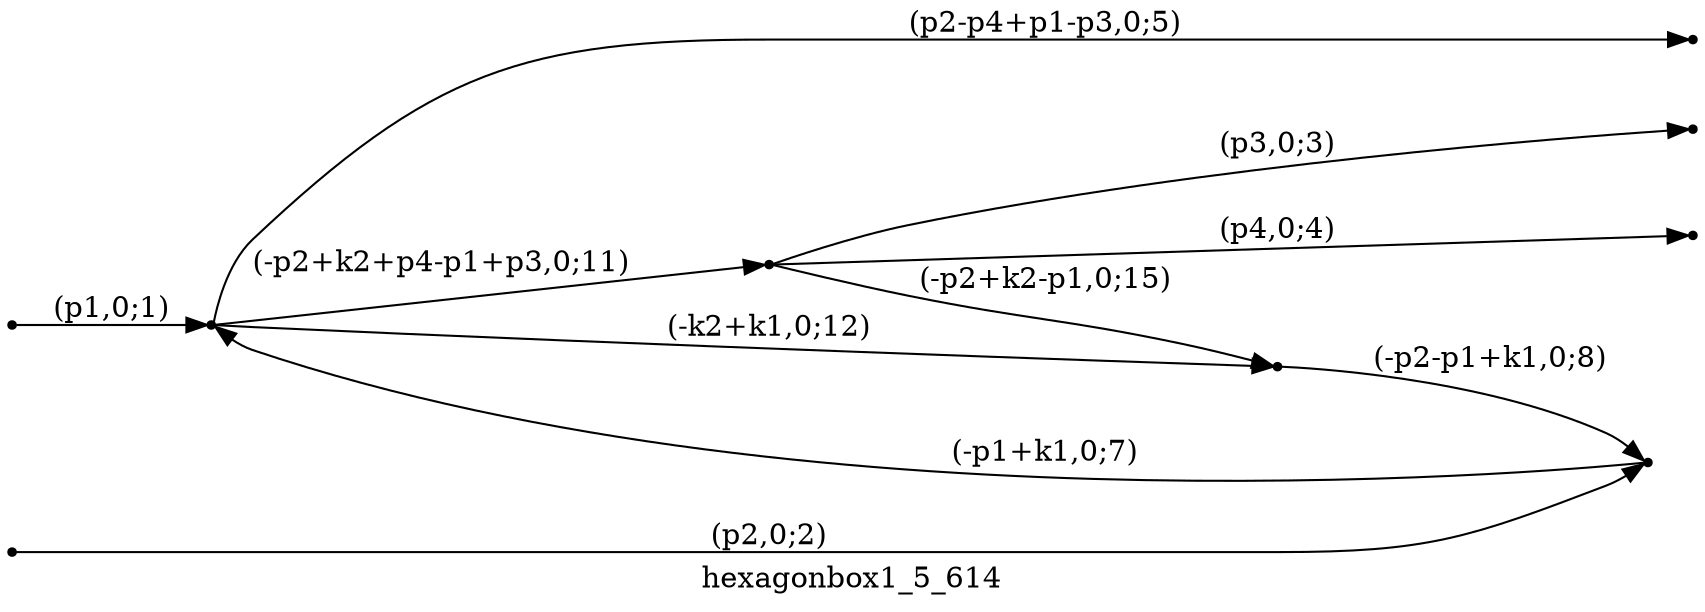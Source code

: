 digraph hexagonbox1_5_614 {
  label="hexagonbox1_5_614";
  rankdir="LR";
  subgraph edges {
    -1 -> 3 [label="(p1,0;1)"];
    -2 -> 1 [label="(p2,0;2)"];
    4 -> -3 [label="(p3,0;3)"];
    4 -> -4 [label="(p4,0;4)"];
    3 -> -5 [label="(p2-p4+p1-p3,0;5)"];
    1 -> 3 [label="(-p1+k1,0;7)"];
    2 -> 1 [label="(-p2-p1+k1,0;8)"];
    3 -> 4 [label="(-p2+k2+p4-p1+p3,0;11)"];
    3 -> 2 [label="(-k2+k1,0;12)"];
    4 -> 2 [label="(-p2+k2-p1,0;15)"];
  }
  subgraph incoming { rank="source"; -1; -2; }
  subgraph outgoing { rank="sink"; -3; -4; -5; }
-5 [shape=point];
-4 [shape=point];
-3 [shape=point];
-2 [shape=point];
-1 [shape=point];
1 [shape=point];
2 [shape=point];
3 [shape=point];
4 [shape=point];
}

